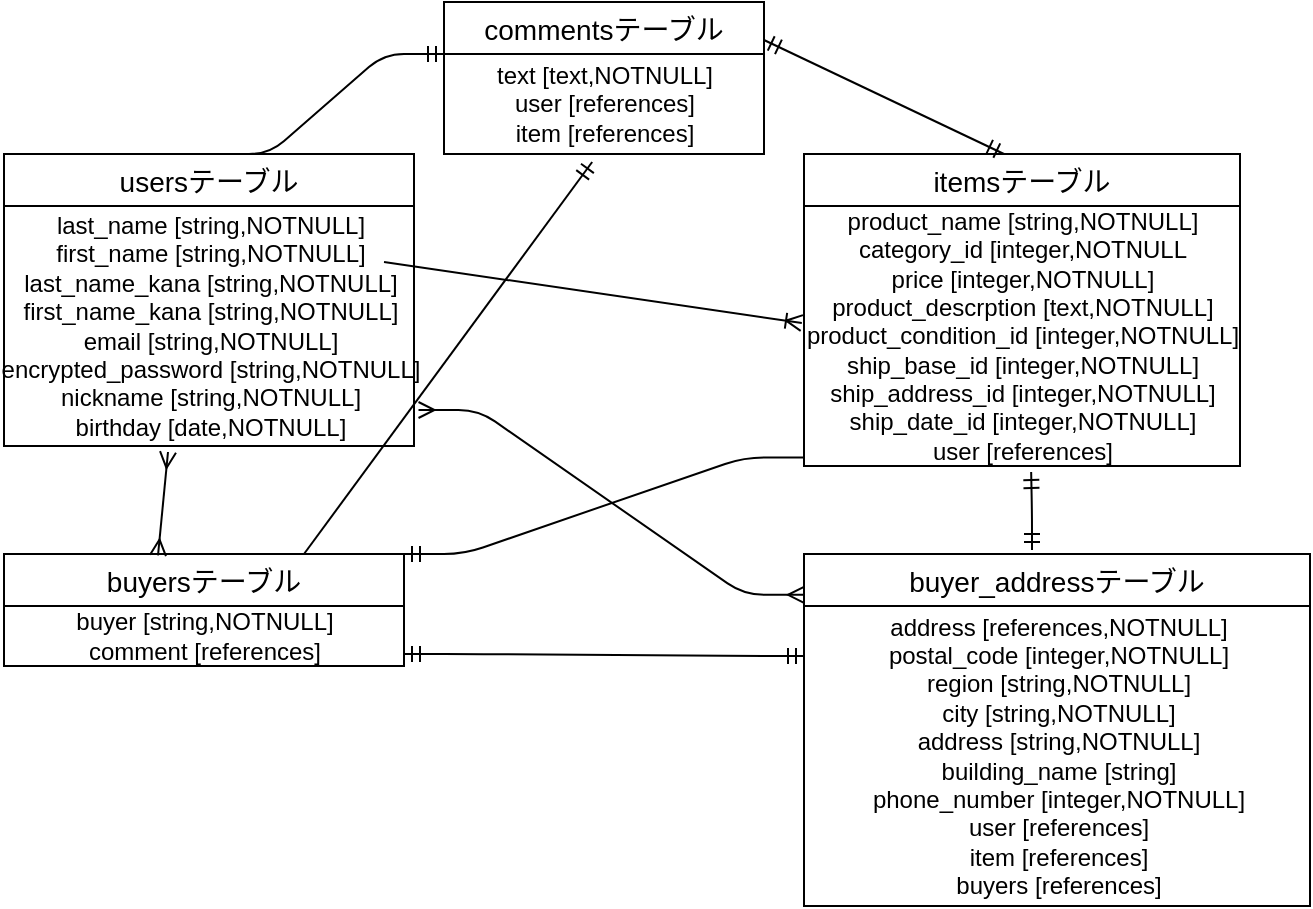 <mxfile>
    <diagram id="4smv5PkunsdxWv59YWd9" name="ページ1">
        <mxGraphModel dx="774" dy="572" grid="1" gridSize="10" guides="1" tooltips="1" connect="1" arrows="1" fold="1" page="1" pageScale="1" pageWidth="827" pageHeight="1169" math="0" shadow="0">
            <root>
                <mxCell id="0"/>
                <mxCell id="1" parent="0"/>
                <mxCell id="2" value="usersテーブル" style="swimlane;fontStyle=0;childLayout=stackLayout;horizontal=1;startSize=26;horizontalStack=0;resizeParent=1;resizeParentMax=0;resizeLast=0;collapsible=1;marginBottom=0;align=center;fontSize=14;" parent="1" vertex="1">
                    <mxGeometry x="40" y="80" width="205" height="146" as="geometry"/>
                </mxCell>
                <mxCell id="50" value="" style="edgeStyle=entityRelationEdgeStyle;fontSize=12;html=1;endArrow=ERmandOne;exitX=0.5;exitY=0;exitDx=0;exitDy=0;" edge="1" parent="2" source="2">
                    <mxGeometry width="100" height="100" relative="1" as="geometry">
                        <mxPoint x="120" y="50" as="sourcePoint"/>
                        <mxPoint x="220" y="-50" as="targetPoint"/>
                    </mxGeometry>
                </mxCell>
                <mxCell id="6" value="last_name [string,NOTNULL]&lt;br&gt;first_name [string,NOTNULL]&lt;br&gt;last_name_kana [string,NOTNULL]&lt;br&gt;first_name_kana [string,NOTNULL]&lt;br&gt;email [string,NOTNULL]&lt;br&gt;encrypted_password [string,NOTNULL]&lt;br&gt;nickname [string,NOTNULL]&lt;br&gt;birthday [date,NOTNULL]" style="text;html=1;align=center;verticalAlign=middle;resizable=0;points=[];autosize=1;" parent="2" vertex="1">
                    <mxGeometry y="26" width="205" height="120" as="geometry"/>
                </mxCell>
                <mxCell id="20" value="itemsテーブル" style="swimlane;fontStyle=0;childLayout=stackLayout;horizontal=1;startSize=26;horizontalStack=0;resizeParent=1;resizeParentMax=0;resizeLast=0;collapsible=1;marginBottom=0;align=center;fontSize=14;" parent="1" vertex="1">
                    <mxGeometry x="440" y="80" width="218" height="156" as="geometry"/>
                </mxCell>
                <mxCell id="26" value="product_name [string,NOTNULL]&lt;br&gt;category_id [integer,NOTNULL&lt;br&gt;price [integer,NOTNULL]&lt;br&gt;product_descrption [text,NOTNULL]&lt;br&gt;product_condition_id [integer,NOTNULL]&lt;br&gt;ship_base_id [integer,NOTNULL]&lt;br&gt;ship_address_id [integer,NOTNULL]&lt;br&gt;ship_date_id [integer,NOTNULL]&lt;br&gt;user [references]" style="text;html=1;align=center;verticalAlign=middle;resizable=0;points=[];autosize=1;" parent="20" vertex="1">
                    <mxGeometry y="26" width="218" height="130" as="geometry"/>
                </mxCell>
                <mxCell id="27" value="" style="fontSize=12;html=1;endArrow=ERoneToMany;entryX=-0.005;entryY=0.45;entryDx=0;entryDy=0;entryPerimeter=0;" parent="1" target="26" edge="1">
                    <mxGeometry width="100" height="100" relative="1" as="geometry">
                        <mxPoint x="230" y="134" as="sourcePoint"/>
                        <mxPoint x="330" y="80" as="targetPoint"/>
                    </mxGeometry>
                </mxCell>
                <mxCell id="28" value="buyersテーブル" style="swimlane;fontStyle=0;childLayout=stackLayout;horizontal=1;startSize=26;horizontalStack=0;resizeParent=1;resizeParentMax=0;resizeLast=0;collapsible=1;marginBottom=0;align=center;fontSize=14;" parent="1" vertex="1">
                    <mxGeometry x="40" y="280" width="200" height="56" as="geometry"/>
                </mxCell>
                <mxCell id="34" value="buyer [string,NOTNULL]&lt;br&gt;comment [references]" style="text;html=1;align=center;verticalAlign=middle;resizable=0;points=[];autosize=1;" parent="28" vertex="1">
                    <mxGeometry y="26" width="200" height="30" as="geometry"/>
                </mxCell>
                <mxCell id="36" value="buyer_addressテーブル" style="swimlane;fontStyle=0;childLayout=stackLayout;horizontal=1;startSize=26;horizontalStack=0;resizeParent=1;resizeParentMax=0;resizeLast=0;collapsible=1;marginBottom=0;align=center;fontSize=14;" parent="1" vertex="1">
                    <mxGeometry x="440" y="280" width="253" height="176" as="geometry"/>
                </mxCell>
                <mxCell id="40" value="address [references,NOTNULL]&lt;br&gt;postal_code [integer,NOTNULL]&lt;br&gt;region [string,NOTNULL]&lt;br&gt;city [string,NOTNULL]&lt;br&gt;address [string,NOTNULL]&lt;br&gt;building_name [string]&lt;br&gt;phone_number [integer,NOTNULL]&lt;br&gt;user [references]&lt;br&gt;item [references]&lt;br&gt;buyers [references]" style="text;html=1;align=center;verticalAlign=middle;resizable=0;points=[];autosize=1;" parent="36" vertex="1">
                    <mxGeometry y="26" width="253" height="150" as="geometry"/>
                </mxCell>
                <mxCell id="41" value="" style="edgeStyle=entityRelationEdgeStyle;fontSize=12;html=1;endArrow=ERmandOne;startArrow=ERmandOne;" parent="1" edge="1">
                    <mxGeometry width="100" height="100" relative="1" as="geometry">
                        <mxPoint x="240" y="330" as="sourcePoint"/>
                        <mxPoint x="440" y="331" as="targetPoint"/>
                    </mxGeometry>
                </mxCell>
                <mxCell id="42" value="" style="edgeStyle=entityRelationEdgeStyle;fontSize=12;html=1;endArrow=ERmandOne;entryX=1;entryY=0;entryDx=0;entryDy=0;exitX=0;exitY=0.967;exitDx=0;exitDy=0;exitPerimeter=0;" parent="1" source="26" target="28" edge="1">
                    <mxGeometry width="100" height="100" relative="1" as="geometry">
                        <mxPoint x="520" y="340" as="sourcePoint"/>
                        <mxPoint x="620" y="240" as="targetPoint"/>
                    </mxGeometry>
                </mxCell>
                <mxCell id="43" value="" style="fontSize=12;html=1;endArrow=ERmany;startArrow=ERmany;entryX=0.4;entryY=1.025;entryDx=0;entryDy=0;entryPerimeter=0;exitX=0.385;exitY=0.013;exitDx=0;exitDy=0;exitPerimeter=0;" parent="1" source="28" target="6" edge="1">
                    <mxGeometry width="100" height="100" relative="1" as="geometry">
                        <mxPoint x="116" y="270" as="sourcePoint"/>
                        <mxPoint x="35" y="180" as="targetPoint"/>
                        <Array as="points"/>
                    </mxGeometry>
                </mxCell>
                <mxCell id="44" value="" style="edgeStyle=entityRelationEdgeStyle;fontSize=12;html=1;endArrow=ERmany;startArrow=ERmany;entryX=1.011;entryY=0.85;entryDx=0;entryDy=0;entryPerimeter=0;exitX=0;exitY=0.116;exitDx=0;exitDy=0;exitPerimeter=0;" parent="1" source="36" target="6" edge="1">
                    <mxGeometry width="100" height="100" relative="1" as="geometry">
                        <mxPoint x="500" y="330" as="sourcePoint"/>
                        <mxPoint x="600" y="230" as="targetPoint"/>
                    </mxGeometry>
                </mxCell>
                <mxCell id="45" value="commentsテーブル" style="swimlane;fontStyle=0;childLayout=stackLayout;horizontal=1;startSize=26;horizontalStack=0;resizeParent=1;resizeParentMax=0;resizeLast=0;collapsible=1;marginBottom=0;align=center;fontSize=14;" vertex="1" parent="1">
                    <mxGeometry x="260" y="4" width="160" height="76" as="geometry"/>
                </mxCell>
                <mxCell id="49" value="text [text,NOTNULL]&lt;br&gt;user [references]&lt;br&gt;item [references]" style="text;html=1;align=center;verticalAlign=middle;resizable=0;points=[];autosize=1;" vertex="1" parent="45">
                    <mxGeometry y="26" width="160" height="50" as="geometry"/>
                </mxCell>
                <mxCell id="52" value="" style="fontSize=12;html=1;endArrow=ERmandOne;exitX=0.75;exitY=0;exitDx=0;exitDy=0;entryX=0.463;entryY=1.08;entryDx=0;entryDy=0;entryPerimeter=0;" edge="1" parent="1" source="28" target="49">
                    <mxGeometry width="100" height="100" relative="1" as="geometry">
                        <mxPoint x="200" y="286" as="sourcePoint"/>
                        <mxPoint x="300" y="186" as="targetPoint"/>
                    </mxGeometry>
                </mxCell>
                <mxCell id="54" value="" style="fontSize=12;html=1;endArrow=ERmandOne;startArrow=ERmandOne;entryX=1;entryY=0.25;entryDx=0;entryDy=0;" edge="1" parent="1" target="45">
                    <mxGeometry width="100" height="100" relative="1" as="geometry">
                        <mxPoint x="540" y="80" as="sourcePoint"/>
                        <mxPoint x="640" y="-20" as="targetPoint"/>
                    </mxGeometry>
                </mxCell>
                <mxCell id="55" value="" style="fontSize=12;html=1;endArrow=ERmandOne;startArrow=ERmandOne;entryX=0.521;entryY=1.023;entryDx=0;entryDy=0;entryPerimeter=0;" edge="1" parent="1" target="26">
                    <mxGeometry width="100" height="100" relative="1" as="geometry">
                        <mxPoint x="554" y="278" as="sourcePoint"/>
                        <mxPoint x="517" y="170" as="targetPoint"/>
                        <Array as="points">
                            <mxPoint x="554" y="260"/>
                        </Array>
                    </mxGeometry>
                </mxCell>
            </root>
        </mxGraphModel>
    </diagram>
</mxfile>